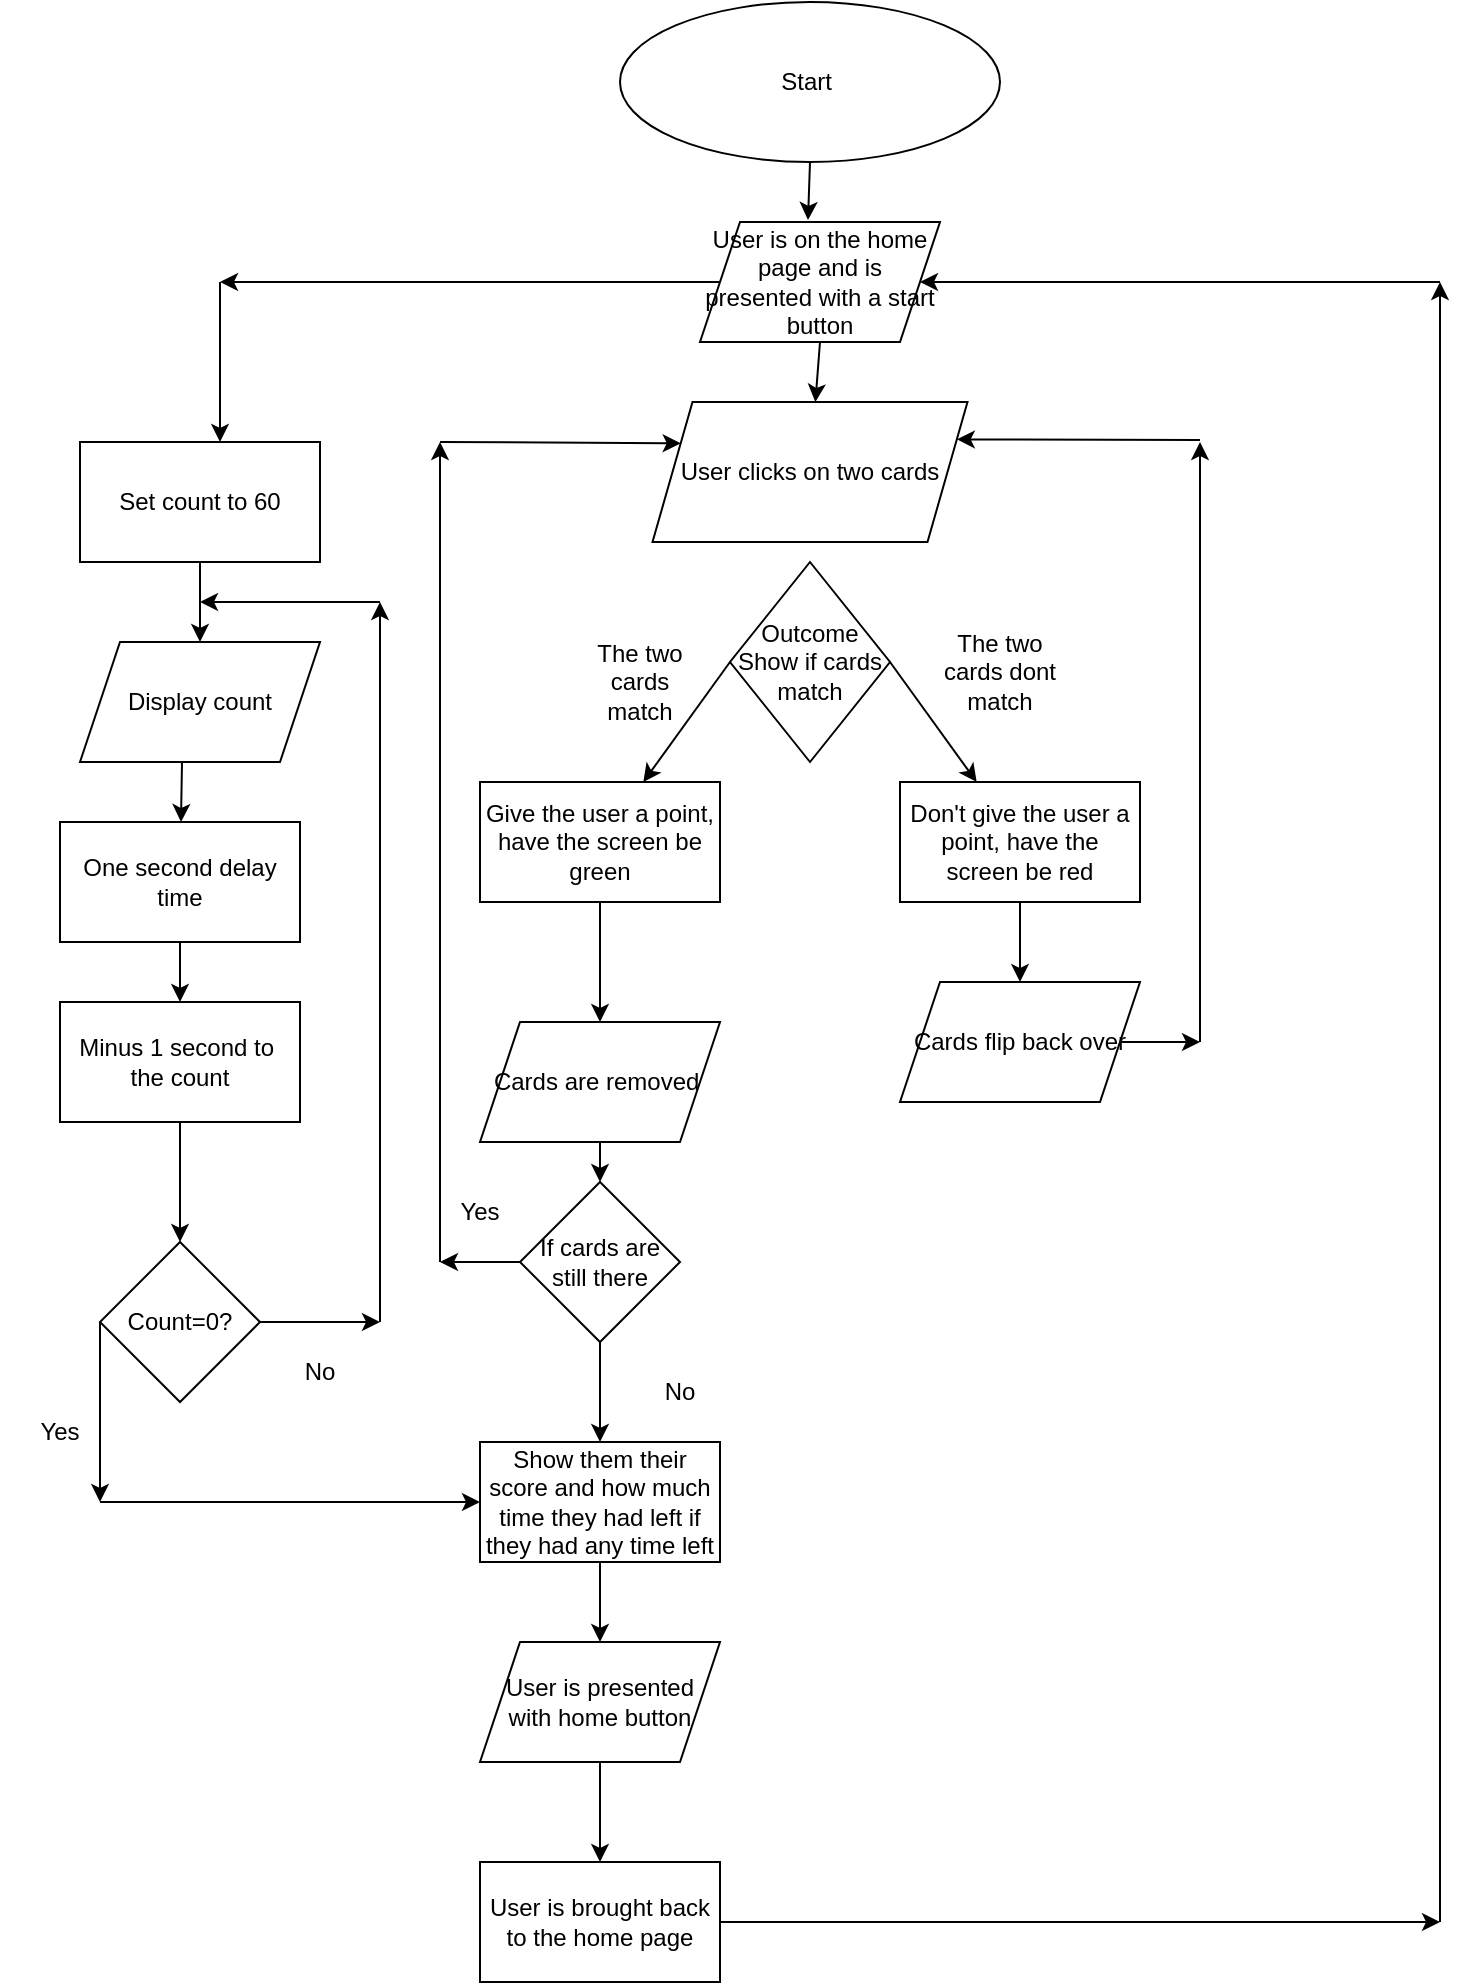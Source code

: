 <mxfile version="20.8.20" type="github">
  <diagram name="Page-1" id="92U76bFKZ5YiaXNe4-tE">
    <mxGraphModel dx="1387" dy="796" grid="1" gridSize="10" guides="1" tooltips="1" connect="1" arrows="1" fold="1" page="1" pageScale="1" pageWidth="850" pageHeight="1100" math="0" shadow="0">
      <root>
        <mxCell id="0" />
        <mxCell id="1" parent="0" />
        <mxCell id="os8-ziMhESVvQclBLDxS-2" value="Start&amp;nbsp;" style="ellipse;whiteSpace=wrap;html=1;" parent="1" vertex="1">
          <mxGeometry x="320" width="190" height="80" as="geometry" />
        </mxCell>
        <mxCell id="os8-ziMhESVvQclBLDxS-4" value="User clicks on two cards" style="shape=parallelogram;perimeter=parallelogramPerimeter;whiteSpace=wrap;html=1;fixedSize=1;" parent="1" vertex="1">
          <mxGeometry x="336.25" y="200" width="157.5" height="70" as="geometry" />
        </mxCell>
        <mxCell id="os8-ziMhESVvQclBLDxS-9" value="Outcome&lt;br&gt;Show if cards match" style="rhombus;whiteSpace=wrap;html=1;" parent="1" vertex="1">
          <mxGeometry x="375" y="280" width="80" height="100" as="geometry" />
        </mxCell>
        <mxCell id="os8-ziMhESVvQclBLDxS-11" value="" style="endArrow=classic;html=1;rounded=0;exitX=0;exitY=0.5;exitDx=0;exitDy=0;" parent="1" source="os8-ziMhESVvQclBLDxS-9" target="os8-ziMhESVvQclBLDxS-13" edge="1">
          <mxGeometry width="50" height="50" relative="1" as="geometry">
            <mxPoint x="370" y="330" as="sourcePoint" />
            <mxPoint x="320" y="390" as="targetPoint" />
          </mxGeometry>
        </mxCell>
        <mxCell id="os8-ziMhESVvQclBLDxS-13" value="Give the user a point, have the screen be green" style="rounded=0;whiteSpace=wrap;html=1;" parent="1" vertex="1">
          <mxGeometry x="250" y="390" width="120" height="60" as="geometry" />
        </mxCell>
        <mxCell id="os8-ziMhESVvQclBLDxS-14" value="The two cards match" style="text;html=1;strokeColor=none;fillColor=none;align=center;verticalAlign=middle;whiteSpace=wrap;rounded=0;" parent="1" vertex="1">
          <mxGeometry x="300" y="320" width="60" height="40" as="geometry" />
        </mxCell>
        <mxCell id="os8-ziMhESVvQclBLDxS-15" value="" style="endArrow=classic;html=1;rounded=0;exitX=1;exitY=0.5;exitDx=0;exitDy=0;" parent="1" source="os8-ziMhESVvQclBLDxS-9" target="os8-ziMhESVvQclBLDxS-16" edge="1">
          <mxGeometry width="50" height="50" relative="1" as="geometry">
            <mxPoint x="400" y="460" as="sourcePoint" />
            <mxPoint x="490" y="390" as="targetPoint" />
          </mxGeometry>
        </mxCell>
        <mxCell id="os8-ziMhESVvQclBLDxS-16" value="Don&#39;t give the user a point, have the screen be red" style="rounded=0;whiteSpace=wrap;html=1;" parent="1" vertex="1">
          <mxGeometry x="460" y="390" width="120" height="60" as="geometry" />
        </mxCell>
        <mxCell id="os8-ziMhESVvQclBLDxS-17" value="The two cards dont match" style="text;html=1;strokeColor=none;fillColor=none;align=center;verticalAlign=middle;whiteSpace=wrap;rounded=0;" parent="1" vertex="1">
          <mxGeometry x="480" y="320" width="60" height="30" as="geometry" />
        </mxCell>
        <mxCell id="os8-ziMhESVvQclBLDxS-18" value="" style="endArrow=classic;html=1;rounded=0;exitX=0.5;exitY=1;exitDx=0;exitDy=0;" parent="1" source="os8-ziMhESVvQclBLDxS-13" edge="1">
          <mxGeometry width="50" height="50" relative="1" as="geometry">
            <mxPoint x="400" y="430" as="sourcePoint" />
            <mxPoint x="310" y="510" as="targetPoint" />
          </mxGeometry>
        </mxCell>
        <mxCell id="os8-ziMhESVvQclBLDxS-19" value="" style="endArrow=classic;html=1;rounded=0;exitX=0.5;exitY=1;exitDx=0;exitDy=0;" parent="1" source="os8-ziMhESVvQclBLDxS-16" edge="1">
          <mxGeometry width="50" height="50" relative="1" as="geometry">
            <mxPoint x="400" y="410" as="sourcePoint" />
            <mxPoint x="520" y="490" as="targetPoint" />
          </mxGeometry>
        </mxCell>
        <mxCell id="os8-ziMhESVvQclBLDxS-20" value="Cards are removed&amp;nbsp;" style="shape=parallelogram;perimeter=parallelogramPerimeter;whiteSpace=wrap;html=1;fixedSize=1;" parent="1" vertex="1">
          <mxGeometry x="250" y="510" width="120" height="60" as="geometry" />
        </mxCell>
        <mxCell id="os8-ziMhESVvQclBLDxS-21" value="Cards flip back over" style="shape=parallelogram;perimeter=parallelogramPerimeter;whiteSpace=wrap;html=1;fixedSize=1;" parent="1" vertex="1">
          <mxGeometry x="460" y="490" width="120" height="60" as="geometry" />
        </mxCell>
        <mxCell id="os8-ziMhESVvQclBLDxS-24" value="Set count to 60" style="rounded=0;whiteSpace=wrap;html=1;" parent="1" vertex="1">
          <mxGeometry x="50" y="220" width="120" height="60" as="geometry" />
        </mxCell>
        <mxCell id="os8-ziMhESVvQclBLDxS-25" value="" style="endArrow=classic;html=1;rounded=0;exitX=0.5;exitY=1;exitDx=0;exitDy=0;" parent="1" source="os8-ziMhESVvQclBLDxS-24" target="os8-ziMhESVvQclBLDxS-26" edge="1">
          <mxGeometry width="50" height="50" relative="1" as="geometry">
            <mxPoint x="400" y="400" as="sourcePoint" />
            <mxPoint x="110" y="330" as="targetPoint" />
          </mxGeometry>
        </mxCell>
        <mxCell id="os8-ziMhESVvQclBLDxS-26" value="Display count" style="shape=parallelogram;perimeter=parallelogramPerimeter;whiteSpace=wrap;html=1;fixedSize=1;" parent="1" vertex="1">
          <mxGeometry x="50" y="320" width="120" height="60" as="geometry" />
        </mxCell>
        <mxCell id="os8-ziMhESVvQclBLDxS-28" value="" style="endArrow=classic;html=1;rounded=0;exitX=0.425;exitY=1;exitDx=0;exitDy=0;exitPerimeter=0;" parent="1" source="os8-ziMhESVvQclBLDxS-26" target="os8-ziMhESVvQclBLDxS-29" edge="1">
          <mxGeometry width="50" height="50" relative="1" as="geometry">
            <mxPoint x="50" y="470" as="sourcePoint" />
            <mxPoint x="100" y="420" as="targetPoint" />
          </mxGeometry>
        </mxCell>
        <mxCell id="os8-ziMhESVvQclBLDxS-29" value="One second delay time" style="rounded=0;whiteSpace=wrap;html=1;" parent="1" vertex="1">
          <mxGeometry x="40" y="410" width="120" height="60" as="geometry" />
        </mxCell>
        <mxCell id="os8-ziMhESVvQclBLDxS-30" value="Minus 1 second to&amp;nbsp;&lt;br&gt;the count" style="rounded=0;whiteSpace=wrap;html=1;" parent="1" vertex="1">
          <mxGeometry x="40" y="500" width="120" height="60" as="geometry" />
        </mxCell>
        <mxCell id="os8-ziMhESVvQclBLDxS-32" value="" style="endArrow=classic;html=1;rounded=0;exitX=0.5;exitY=1;exitDx=0;exitDy=0;entryX=0.5;entryY=0;entryDx=0;entryDy=0;" parent="1" source="os8-ziMhESVvQclBLDxS-29" target="os8-ziMhESVvQclBLDxS-30" edge="1">
          <mxGeometry width="50" height="50" relative="1" as="geometry">
            <mxPoint x="400" y="400" as="sourcePoint" />
            <mxPoint x="450" y="350" as="targetPoint" />
          </mxGeometry>
        </mxCell>
        <mxCell id="os8-ziMhESVvQclBLDxS-33" value="" style="endArrow=classic;html=1;rounded=0;exitX=0.5;exitY=1;exitDx=0;exitDy=0;" parent="1" source="os8-ziMhESVvQclBLDxS-30" edge="1">
          <mxGeometry width="50" height="50" relative="1" as="geometry">
            <mxPoint x="400" y="390" as="sourcePoint" />
            <mxPoint x="100" y="620" as="targetPoint" />
          </mxGeometry>
        </mxCell>
        <mxCell id="os8-ziMhESVvQclBLDxS-34" value="Count=0?" style="rhombus;whiteSpace=wrap;html=1;" parent="1" vertex="1">
          <mxGeometry x="60" y="620" width="80" height="80" as="geometry" />
        </mxCell>
        <mxCell id="os8-ziMhESVvQclBLDxS-35" value="" style="endArrow=classic;html=1;rounded=0;exitX=1;exitY=0.5;exitDx=0;exitDy=0;" parent="1" source="os8-ziMhESVvQclBLDxS-34" edge="1">
          <mxGeometry width="50" height="50" relative="1" as="geometry">
            <mxPoint x="400" y="390" as="sourcePoint" />
            <mxPoint x="200" y="660" as="targetPoint" />
          </mxGeometry>
        </mxCell>
        <mxCell id="os8-ziMhESVvQclBLDxS-36" value="" style="endArrow=classic;html=1;rounded=0;" parent="1" edge="1">
          <mxGeometry width="50" height="50" relative="1" as="geometry">
            <mxPoint x="200" y="660" as="sourcePoint" />
            <mxPoint x="200" y="300" as="targetPoint" />
          </mxGeometry>
        </mxCell>
        <mxCell id="os8-ziMhESVvQclBLDxS-37" value="" style="endArrow=classic;html=1;rounded=0;" parent="1" edge="1">
          <mxGeometry width="50" height="50" relative="1" as="geometry">
            <mxPoint x="200" y="300" as="sourcePoint" />
            <mxPoint x="110" y="300" as="targetPoint" />
          </mxGeometry>
        </mxCell>
        <mxCell id="os8-ziMhESVvQclBLDxS-39" value="No" style="text;html=1;strokeColor=none;fillColor=none;align=center;verticalAlign=middle;whiteSpace=wrap;rounded=0;" parent="1" vertex="1">
          <mxGeometry x="140" y="670" width="60" height="30" as="geometry" />
        </mxCell>
        <mxCell id="E0gtV7Kq9KfFKC0P-1Go-1" value="" style="endArrow=classic;html=1;rounded=0;exitX=0;exitY=0.5;exitDx=0;exitDy=0;" parent="1" source="os8-ziMhESVvQclBLDxS-34" edge="1">
          <mxGeometry width="50" height="50" relative="1" as="geometry">
            <mxPoint x="320" y="640" as="sourcePoint" />
            <mxPoint x="60" y="750" as="targetPoint" />
          </mxGeometry>
        </mxCell>
        <mxCell id="E0gtV7Kq9KfFKC0P-1Go-5" value="If cards are still there" style="rhombus;whiteSpace=wrap;html=1;" parent="1" vertex="1">
          <mxGeometry x="270" y="590" width="80" height="80" as="geometry" />
        </mxCell>
        <mxCell id="E0gtV7Kq9KfFKC0P-1Go-6" value="" style="endArrow=classic;html=1;rounded=0;exitX=1;exitY=0.5;exitDx=0;exitDy=0;" parent="1" source="os8-ziMhESVvQclBLDxS-21" edge="1">
          <mxGeometry width="50" height="50" relative="1" as="geometry">
            <mxPoint x="480" y="510" as="sourcePoint" />
            <mxPoint x="610" y="520" as="targetPoint" />
          </mxGeometry>
        </mxCell>
        <mxCell id="E0gtV7Kq9KfFKC0P-1Go-7" value="" style="endArrow=classic;html=1;rounded=0;" parent="1" edge="1">
          <mxGeometry width="50" height="50" relative="1" as="geometry">
            <mxPoint x="610" y="520" as="sourcePoint" />
            <mxPoint x="610" y="220" as="targetPoint" />
          </mxGeometry>
        </mxCell>
        <mxCell id="E0gtV7Kq9KfFKC0P-1Go-8" value="" style="endArrow=classic;html=1;rounded=0;entryX=1;entryY=0.25;entryDx=0;entryDy=0;" parent="1" target="os8-ziMhESVvQclBLDxS-4" edge="1">
          <mxGeometry width="50" height="50" relative="1" as="geometry">
            <mxPoint x="610" y="219" as="sourcePoint" />
            <mxPoint x="530" y="460" as="targetPoint" />
          </mxGeometry>
        </mxCell>
        <mxCell id="E0gtV7Kq9KfFKC0P-1Go-9" value="" style="endArrow=classic;html=1;rounded=0;exitX=0.5;exitY=1;exitDx=0;exitDy=0;entryX=0.5;entryY=0;entryDx=0;entryDy=0;" parent="1" source="os8-ziMhESVvQclBLDxS-20" target="E0gtV7Kq9KfFKC0P-1Go-5" edge="1">
          <mxGeometry width="50" height="50" relative="1" as="geometry">
            <mxPoint x="430" y="670" as="sourcePoint" />
            <mxPoint x="480" y="620" as="targetPoint" />
          </mxGeometry>
        </mxCell>
        <mxCell id="E0gtV7Kq9KfFKC0P-1Go-10" value="" style="endArrow=classic;html=1;rounded=0;exitX=0.5;exitY=1;exitDx=0;exitDy=0;" parent="1" source="E0gtV7Kq9KfFKC0P-1Go-5" edge="1">
          <mxGeometry width="50" height="50" relative="1" as="geometry">
            <mxPoint x="430" y="660" as="sourcePoint" />
            <mxPoint x="310" y="720" as="targetPoint" />
          </mxGeometry>
        </mxCell>
        <mxCell id="E0gtV7Kq9KfFKC0P-1Go-11" value="" style="endArrow=classic;html=1;rounded=0;exitX=0;exitY=0.5;exitDx=0;exitDy=0;" parent="1" source="E0gtV7Kq9KfFKC0P-1Go-5" edge="1">
          <mxGeometry width="50" height="50" relative="1" as="geometry">
            <mxPoint x="430" y="460" as="sourcePoint" />
            <mxPoint x="230" y="630" as="targetPoint" />
          </mxGeometry>
        </mxCell>
        <mxCell id="E0gtV7Kq9KfFKC0P-1Go-12" value="" style="endArrow=classic;html=1;rounded=0;" parent="1" edge="1">
          <mxGeometry width="50" height="50" relative="1" as="geometry">
            <mxPoint x="230" y="630" as="sourcePoint" />
            <mxPoint x="230" y="220" as="targetPoint" />
          </mxGeometry>
        </mxCell>
        <mxCell id="E0gtV7Kq9KfFKC0P-1Go-13" value="" style="endArrow=classic;html=1;rounded=0;entryX=0;entryY=0.25;entryDx=0;entryDy=0;" parent="1" target="os8-ziMhESVvQclBLDxS-4" edge="1">
          <mxGeometry width="50" height="50" relative="1" as="geometry">
            <mxPoint x="230" y="220" as="sourcePoint" />
            <mxPoint x="480" y="410" as="targetPoint" />
          </mxGeometry>
        </mxCell>
        <mxCell id="E0gtV7Kq9KfFKC0P-1Go-14" value="Yes" style="text;html=1;strokeColor=none;fillColor=none;align=center;verticalAlign=middle;whiteSpace=wrap;rounded=0;" parent="1" vertex="1">
          <mxGeometry x="220" y="590" width="60" height="30" as="geometry" />
        </mxCell>
        <mxCell id="E0gtV7Kq9KfFKC0P-1Go-15" value="No" style="text;html=1;strokeColor=none;fillColor=none;align=center;verticalAlign=middle;whiteSpace=wrap;rounded=0;" parent="1" vertex="1">
          <mxGeometry x="320" y="680" width="60" height="30" as="geometry" />
        </mxCell>
        <mxCell id="E0gtV7Kq9KfFKC0P-1Go-16" value="Show them their score and how much time they had left if they had any time left" style="rounded=0;whiteSpace=wrap;html=1;" parent="1" vertex="1">
          <mxGeometry x="250" y="720" width="120" height="60" as="geometry" />
        </mxCell>
        <mxCell id="E0gtV7Kq9KfFKC0P-1Go-19" value="User is presented with home button" style="shape=parallelogram;perimeter=parallelogramPerimeter;whiteSpace=wrap;html=1;fixedSize=1;" parent="1" vertex="1">
          <mxGeometry x="250" y="820" width="120" height="60" as="geometry" />
        </mxCell>
        <mxCell id="E0gtV7Kq9KfFKC0P-1Go-21" value="User is brought back to the home page" style="rounded=0;whiteSpace=wrap;html=1;" parent="1" vertex="1">
          <mxGeometry x="250" y="930" width="120" height="60" as="geometry" />
        </mxCell>
        <mxCell id="E0gtV7Kq9KfFKC0P-1Go-22" value="" style="endArrow=classic;html=1;rounded=0;exitX=0.5;exitY=1;exitDx=0;exitDy=0;entryX=0.5;entryY=0;entryDx=0;entryDy=0;" parent="1" source="E0gtV7Kq9KfFKC0P-1Go-16" target="E0gtV7Kq9KfFKC0P-1Go-19" edge="1">
          <mxGeometry width="50" height="50" relative="1" as="geometry">
            <mxPoint x="430" y="850" as="sourcePoint" />
            <mxPoint x="480" y="800" as="targetPoint" />
          </mxGeometry>
        </mxCell>
        <mxCell id="E0gtV7Kq9KfFKC0P-1Go-23" value="" style="endArrow=classic;html=1;rounded=0;exitX=0.5;exitY=1;exitDx=0;exitDy=0;entryX=0.5;entryY=0;entryDx=0;entryDy=0;" parent="1" source="E0gtV7Kq9KfFKC0P-1Go-19" target="E0gtV7Kq9KfFKC0P-1Go-21" edge="1">
          <mxGeometry width="50" height="50" relative="1" as="geometry">
            <mxPoint x="430" y="850" as="sourcePoint" />
            <mxPoint x="480" y="800" as="targetPoint" />
          </mxGeometry>
        </mxCell>
        <mxCell id="E0gtV7Kq9KfFKC0P-1Go-24" value="User is on the home page and is presented with a start button" style="shape=parallelogram;perimeter=parallelogramPerimeter;whiteSpace=wrap;html=1;fixedSize=1;" parent="1" vertex="1">
          <mxGeometry x="360" y="110" width="120" height="60" as="geometry" />
        </mxCell>
        <mxCell id="E0gtV7Kq9KfFKC0P-1Go-25" value="" style="endArrow=classic;html=1;rounded=0;exitX=0.5;exitY=1;exitDx=0;exitDy=0;entryX=0.45;entryY=-0.017;entryDx=0;entryDy=0;entryPerimeter=0;" parent="1" source="os8-ziMhESVvQclBLDxS-2" target="E0gtV7Kq9KfFKC0P-1Go-24" edge="1">
          <mxGeometry width="50" height="50" relative="1" as="geometry">
            <mxPoint x="430" y="220" as="sourcePoint" />
            <mxPoint x="410" y="120" as="targetPoint" />
          </mxGeometry>
        </mxCell>
        <mxCell id="E0gtV7Kq9KfFKC0P-1Go-27" value="" style="endArrow=classic;html=1;rounded=0;exitX=1;exitY=0.5;exitDx=0;exitDy=0;" parent="1" source="E0gtV7Kq9KfFKC0P-1Go-21" edge="1">
          <mxGeometry width="50" height="50" relative="1" as="geometry">
            <mxPoint x="430" y="820" as="sourcePoint" />
            <mxPoint x="730" y="960" as="targetPoint" />
          </mxGeometry>
        </mxCell>
        <mxCell id="E0gtV7Kq9KfFKC0P-1Go-28" value="" style="endArrow=classic;html=1;rounded=0;" parent="1" edge="1">
          <mxGeometry width="50" height="50" relative="1" as="geometry">
            <mxPoint x="730" y="960" as="sourcePoint" />
            <mxPoint x="730" y="140" as="targetPoint" />
          </mxGeometry>
        </mxCell>
        <mxCell id="E0gtV7Kq9KfFKC0P-1Go-29" value="" style="endArrow=classic;html=1;rounded=0;entryX=1;entryY=0.5;entryDx=0;entryDy=0;" parent="1" target="E0gtV7Kq9KfFKC0P-1Go-24" edge="1">
          <mxGeometry width="50" height="50" relative="1" as="geometry">
            <mxPoint x="730" y="140" as="sourcePoint" />
            <mxPoint x="640" y="-10" as="targetPoint" />
          </mxGeometry>
        </mxCell>
        <mxCell id="E0gtV7Kq9KfFKC0P-1Go-30" value="Yes" style="text;html=1;strokeColor=none;fillColor=none;align=center;verticalAlign=middle;whiteSpace=wrap;rounded=0;" parent="1" vertex="1">
          <mxGeometry x="10" y="700" width="60" height="30" as="geometry" />
        </mxCell>
        <mxCell id="4U9D7oRtRW4-Icj851MU-4" value="" style="endArrow=classic;html=1;rounded=0;exitX=0;exitY=0.5;exitDx=0;exitDy=0;" parent="1" source="E0gtV7Kq9KfFKC0P-1Go-24" edge="1">
          <mxGeometry width="50" height="50" relative="1" as="geometry">
            <mxPoint x="400" y="310" as="sourcePoint" />
            <mxPoint x="120" y="140" as="targetPoint" />
          </mxGeometry>
        </mxCell>
        <mxCell id="4U9D7oRtRW4-Icj851MU-5" value="" style="endArrow=classic;html=1;rounded=0;" parent="1" edge="1">
          <mxGeometry width="50" height="50" relative="1" as="geometry">
            <mxPoint x="120" y="140" as="sourcePoint" />
            <mxPoint x="120" y="220" as="targetPoint" />
          </mxGeometry>
        </mxCell>
        <mxCell id="jrpGIB7jEbizwl1jFP_O-1" value="" style="endArrow=classic;html=1;rounded=0;exitX=0.5;exitY=1;exitDx=0;exitDy=0;" parent="1" source="E0gtV7Kq9KfFKC0P-1Go-24" target="os8-ziMhESVvQclBLDxS-4" edge="1">
          <mxGeometry width="50" height="50" relative="1" as="geometry">
            <mxPoint x="400" y="430" as="sourcePoint" />
            <mxPoint x="450" y="380" as="targetPoint" />
          </mxGeometry>
        </mxCell>
        <mxCell id="pP9hwzM2Evam2xna78PO-1" value="" style="endArrow=classic;html=1;rounded=0;" parent="1" target="E0gtV7Kq9KfFKC0P-1Go-16" edge="1">
          <mxGeometry width="50" height="50" relative="1" as="geometry">
            <mxPoint x="60" y="750" as="sourcePoint" />
            <mxPoint x="450" y="510" as="targetPoint" />
          </mxGeometry>
        </mxCell>
      </root>
    </mxGraphModel>
  </diagram>
</mxfile>
